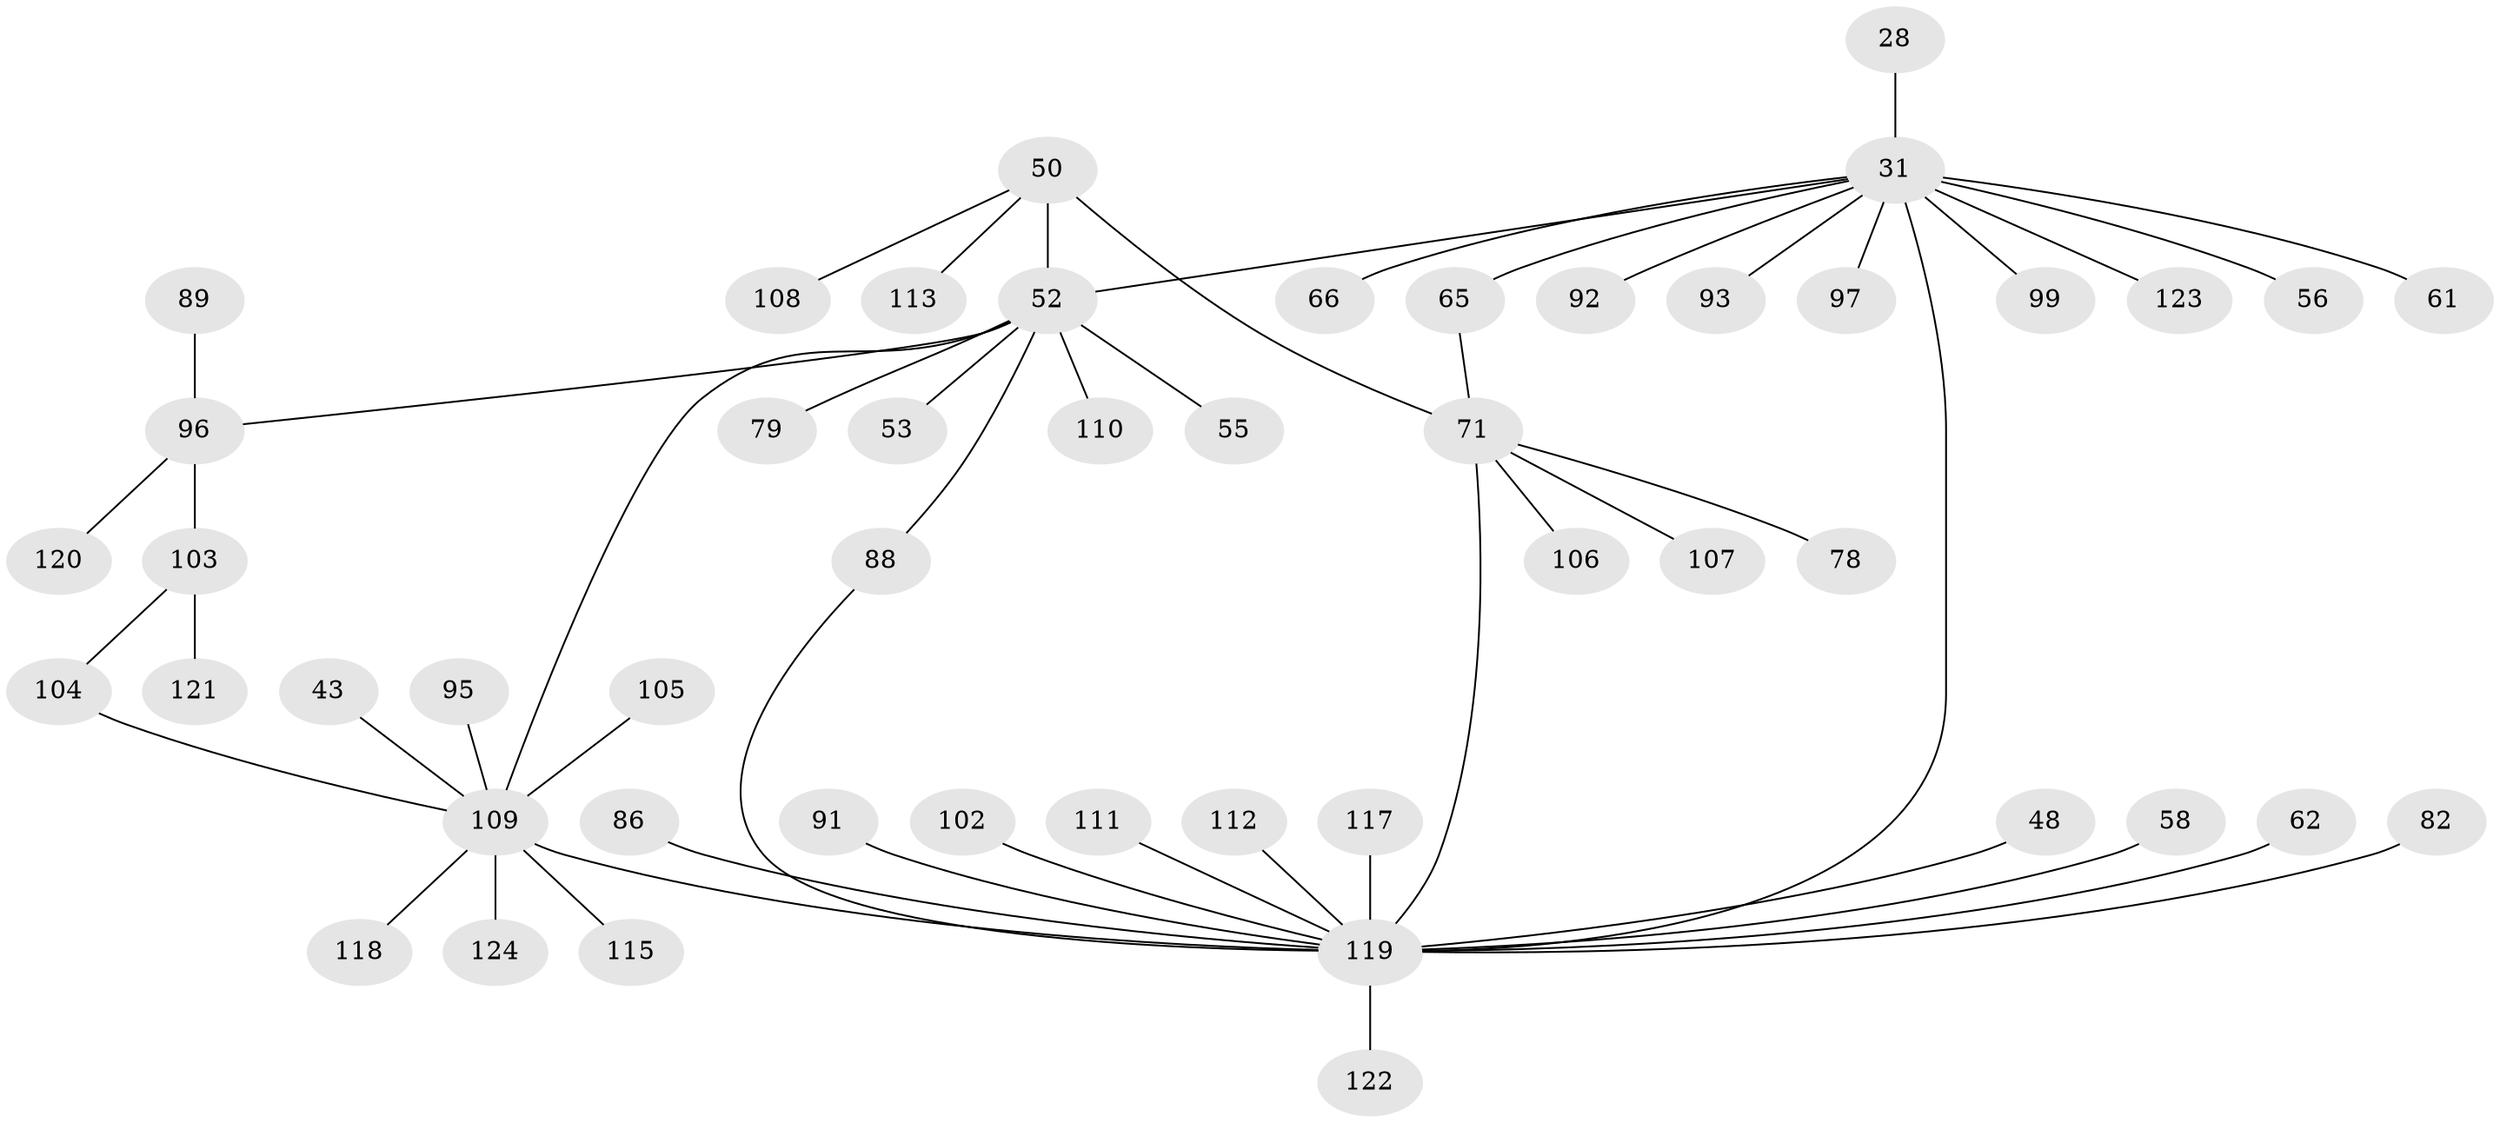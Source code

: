 // original degree distribution, {2: 0.25, 5: 0.024193548387096774, 8: 0.008064516129032258, 3: 0.1774193548387097, 4: 0.10483870967741936, 6: 0.024193548387096774, 1: 0.4032258064516129, 7: 0.008064516129032258}
// Generated by graph-tools (version 1.1) at 2025/44/03/04/25 21:44:56]
// undirected, 49 vertices, 53 edges
graph export_dot {
graph [start="1"]
  node [color=gray90,style=filled];
  28;
  31 [super="+11+17+3+24+21"];
  43 [super="+40"];
  48;
  50 [super="+42"];
  52 [super="+20+10+45+47"];
  53;
  55;
  56 [super="+54"];
  58;
  61;
  62;
  65;
  66;
  71 [super="+13+51"];
  78;
  79;
  82;
  86;
  88 [super="+83+85"];
  89;
  91;
  92;
  93 [super="+63"];
  95;
  96 [super="+59"];
  97 [super="+49"];
  99;
  102;
  103 [super="+35"];
  104 [super="+80+98"];
  105;
  106;
  107 [super="+73"];
  108;
  109 [super="+87+94+76"];
  110;
  111;
  112;
  113;
  115;
  117;
  118 [super="+114"];
  119 [super="+74+116+100+101"];
  120;
  121;
  122;
  123 [super="+68"];
  124;
  28 -- 31;
  31 -- 65;
  31 -- 92;
  31 -- 61;
  31 -- 52 [weight=2];
  31 -- 99;
  31 -- 119 [weight=3];
  31 -- 66;
  31 -- 97;
  31 -- 56;
  31 -- 93;
  31 -- 123;
  43 -- 109;
  48 -- 119;
  50 -- 113;
  50 -- 108;
  50 -- 52;
  50 -- 71 [weight=2];
  52 -- 79;
  52 -- 55;
  52 -- 110;
  52 -- 53;
  52 -- 109 [weight=2];
  52 -- 88;
  52 -- 96;
  58 -- 119;
  62 -- 119;
  65 -- 71;
  71 -- 106;
  71 -- 78;
  71 -- 119 [weight=3];
  71 -- 107;
  82 -- 119;
  86 -- 119;
  88 -- 119;
  89 -- 96;
  91 -- 119;
  95 -- 109;
  96 -- 103 [weight=2];
  96 -- 120;
  102 -- 119;
  103 -- 121;
  103 -- 104;
  104 -- 109;
  105 -- 109;
  109 -- 115;
  109 -- 119 [weight=3];
  109 -- 124;
  109 -- 118;
  111 -- 119;
  112 -- 119 [weight=2];
  117 -- 119;
  119 -- 122;
}
